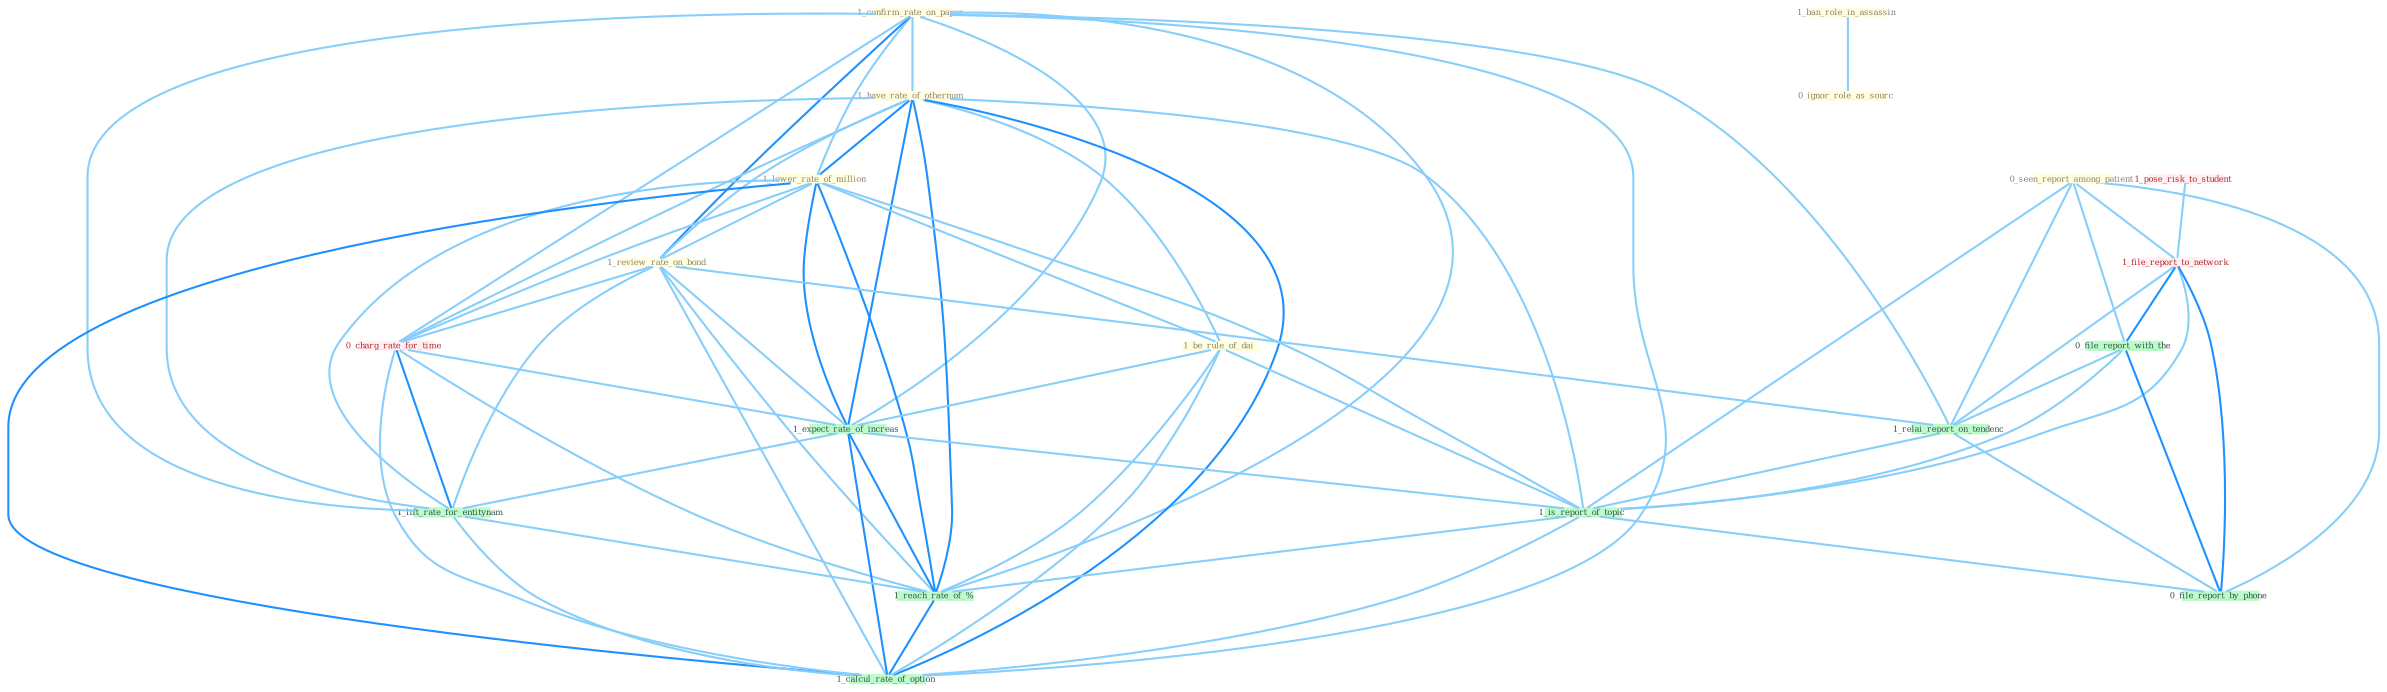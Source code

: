 Graph G{ 
    node
    [shape=polygon,style=filled,width=.5,height=.06,color="#BDFCC9",fixedsize=true,fontsize=4,
    fontcolor="#2f4f4f"];
    {node
    [color="#ffffe0", fontcolor="#8b7d6b"] "1_confirm_rate_on_paper " "0_seen_report_among_patient " "1_ban_role_in_assassin " "1_have_rate_of_othernum " "1_lower_rate_of_million " "1_be_rule_of_dai " "1_review_rate_on_bond " "0_ignor_role_as_sourc "}
{node [color="#fff0f5", fontcolor="#b22222"] "1_pose_risk_to_student " "1_file_report_to_network " "0_charg_rate_for_time "}
edge [color="#B0E2FF"];

	"1_confirm_rate_on_paper " -- "1_have_rate_of_othernum " [w="1", color="#87cefa" ];
	"1_confirm_rate_on_paper " -- "1_lower_rate_of_million " [w="1", color="#87cefa" ];
	"1_confirm_rate_on_paper " -- "1_review_rate_on_bond " [w="2", color="#1e90ff" , len=0.8];
	"1_confirm_rate_on_paper " -- "0_charg_rate_for_time " [w="1", color="#87cefa" ];
	"1_confirm_rate_on_paper " -- "1_expect_rate_of_increas " [w="1", color="#87cefa" ];
	"1_confirm_rate_on_paper " -- "1_relai_report_on_tendenc " [w="1", color="#87cefa" ];
	"1_confirm_rate_on_paper " -- "1_lift_rate_for_entitynam " [w="1", color="#87cefa" ];
	"1_confirm_rate_on_paper " -- "1_reach_rate_of_% " [w="1", color="#87cefa" ];
	"1_confirm_rate_on_paper " -- "1_calcul_rate_of_option " [w="1", color="#87cefa" ];
	"0_seen_report_among_patient " -- "1_file_report_to_network " [w="1", color="#87cefa" ];
	"0_seen_report_among_patient " -- "0_file_report_with_the " [w="1", color="#87cefa" ];
	"0_seen_report_among_patient " -- "1_relai_report_on_tendenc " [w="1", color="#87cefa" ];
	"0_seen_report_among_patient " -- "1_is_report_of_topic " [w="1", color="#87cefa" ];
	"0_seen_report_among_patient " -- "0_file_report_by_phone " [w="1", color="#87cefa" ];
	"1_ban_role_in_assassin " -- "0_ignor_role_as_sourc " [w="1", color="#87cefa" ];
	"1_have_rate_of_othernum " -- "1_lower_rate_of_million " [w="2", color="#1e90ff" , len=0.8];
	"1_have_rate_of_othernum " -- "1_be_rule_of_dai " [w="1", color="#87cefa" ];
	"1_have_rate_of_othernum " -- "1_review_rate_on_bond " [w="1", color="#87cefa" ];
	"1_have_rate_of_othernum " -- "0_charg_rate_for_time " [w="1", color="#87cefa" ];
	"1_have_rate_of_othernum " -- "1_expect_rate_of_increas " [w="2", color="#1e90ff" , len=0.8];
	"1_have_rate_of_othernum " -- "1_lift_rate_for_entitynam " [w="1", color="#87cefa" ];
	"1_have_rate_of_othernum " -- "1_is_report_of_topic " [w="1", color="#87cefa" ];
	"1_have_rate_of_othernum " -- "1_reach_rate_of_% " [w="2", color="#1e90ff" , len=0.8];
	"1_have_rate_of_othernum " -- "1_calcul_rate_of_option " [w="2", color="#1e90ff" , len=0.8];
	"1_lower_rate_of_million " -- "1_be_rule_of_dai " [w="1", color="#87cefa" ];
	"1_lower_rate_of_million " -- "1_review_rate_on_bond " [w="1", color="#87cefa" ];
	"1_lower_rate_of_million " -- "0_charg_rate_for_time " [w="1", color="#87cefa" ];
	"1_lower_rate_of_million " -- "1_expect_rate_of_increas " [w="2", color="#1e90ff" , len=0.8];
	"1_lower_rate_of_million " -- "1_lift_rate_for_entitynam " [w="1", color="#87cefa" ];
	"1_lower_rate_of_million " -- "1_is_report_of_topic " [w="1", color="#87cefa" ];
	"1_lower_rate_of_million " -- "1_reach_rate_of_% " [w="2", color="#1e90ff" , len=0.8];
	"1_lower_rate_of_million " -- "1_calcul_rate_of_option " [w="2", color="#1e90ff" , len=0.8];
	"1_be_rule_of_dai " -- "1_expect_rate_of_increas " [w="1", color="#87cefa" ];
	"1_be_rule_of_dai " -- "1_is_report_of_topic " [w="1", color="#87cefa" ];
	"1_be_rule_of_dai " -- "1_reach_rate_of_% " [w="1", color="#87cefa" ];
	"1_be_rule_of_dai " -- "1_calcul_rate_of_option " [w="1", color="#87cefa" ];
	"1_review_rate_on_bond " -- "0_charg_rate_for_time " [w="1", color="#87cefa" ];
	"1_review_rate_on_bond " -- "1_expect_rate_of_increas " [w="1", color="#87cefa" ];
	"1_review_rate_on_bond " -- "1_relai_report_on_tendenc " [w="1", color="#87cefa" ];
	"1_review_rate_on_bond " -- "1_lift_rate_for_entitynam " [w="1", color="#87cefa" ];
	"1_review_rate_on_bond " -- "1_reach_rate_of_% " [w="1", color="#87cefa" ];
	"1_review_rate_on_bond " -- "1_calcul_rate_of_option " [w="1", color="#87cefa" ];
	"1_pose_risk_to_student " -- "1_file_report_to_network " [w="1", color="#87cefa" ];
	"1_file_report_to_network " -- "0_file_report_with_the " [w="2", color="#1e90ff" , len=0.8];
	"1_file_report_to_network " -- "1_relai_report_on_tendenc " [w="1", color="#87cefa" ];
	"1_file_report_to_network " -- "1_is_report_of_topic " [w="1", color="#87cefa" ];
	"1_file_report_to_network " -- "0_file_report_by_phone " [w="2", color="#1e90ff" , len=0.8];
	"0_file_report_with_the " -- "1_relai_report_on_tendenc " [w="1", color="#87cefa" ];
	"0_file_report_with_the " -- "1_is_report_of_topic " [w="1", color="#87cefa" ];
	"0_file_report_with_the " -- "0_file_report_by_phone " [w="2", color="#1e90ff" , len=0.8];
	"0_charg_rate_for_time " -- "1_expect_rate_of_increas " [w="1", color="#87cefa" ];
	"0_charg_rate_for_time " -- "1_lift_rate_for_entitynam " [w="2", color="#1e90ff" , len=0.8];
	"0_charg_rate_for_time " -- "1_reach_rate_of_% " [w="1", color="#87cefa" ];
	"0_charg_rate_for_time " -- "1_calcul_rate_of_option " [w="1", color="#87cefa" ];
	"1_expect_rate_of_increas " -- "1_lift_rate_for_entitynam " [w="1", color="#87cefa" ];
	"1_expect_rate_of_increas " -- "1_is_report_of_topic " [w="1", color="#87cefa" ];
	"1_expect_rate_of_increas " -- "1_reach_rate_of_% " [w="2", color="#1e90ff" , len=0.8];
	"1_expect_rate_of_increas " -- "1_calcul_rate_of_option " [w="2", color="#1e90ff" , len=0.8];
	"1_relai_report_on_tendenc " -- "1_is_report_of_topic " [w="1", color="#87cefa" ];
	"1_relai_report_on_tendenc " -- "0_file_report_by_phone " [w="1", color="#87cefa" ];
	"1_lift_rate_for_entitynam " -- "1_reach_rate_of_% " [w="1", color="#87cefa" ];
	"1_lift_rate_for_entitynam " -- "1_calcul_rate_of_option " [w="1", color="#87cefa" ];
	"1_is_report_of_topic " -- "1_reach_rate_of_% " [w="1", color="#87cefa" ];
	"1_is_report_of_topic " -- "0_file_report_by_phone " [w="1", color="#87cefa" ];
	"1_is_report_of_topic " -- "1_calcul_rate_of_option " [w="1", color="#87cefa" ];
	"1_reach_rate_of_% " -- "1_calcul_rate_of_option " [w="2", color="#1e90ff" , len=0.8];
}